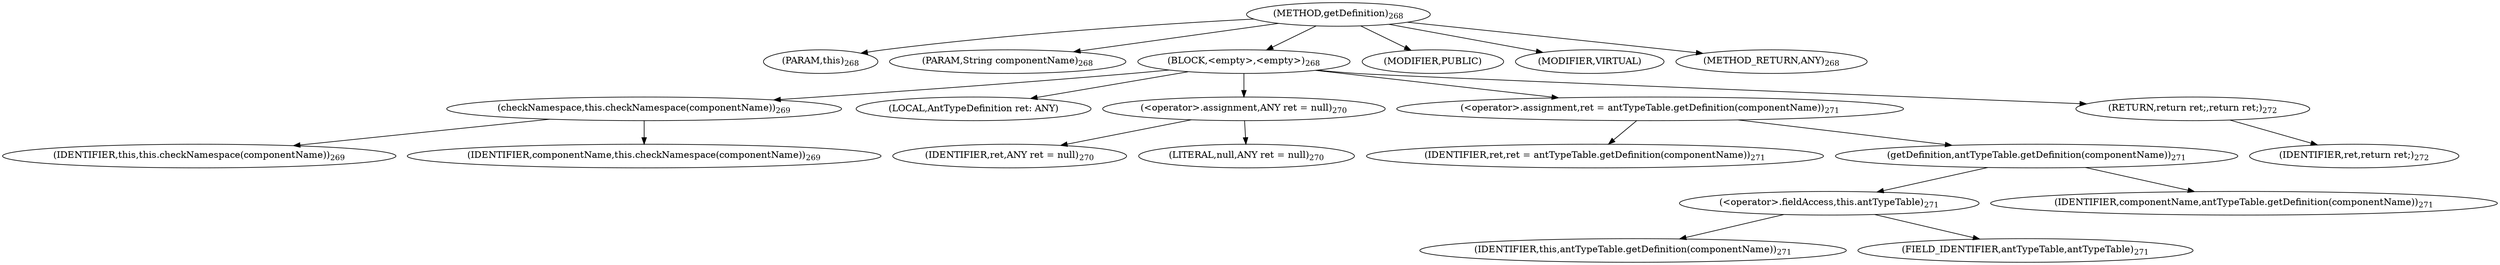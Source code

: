 digraph "getDefinition" {  
"474" [label = <(METHOD,getDefinition)<SUB>268</SUB>> ]
"17" [label = <(PARAM,this)<SUB>268</SUB>> ]
"475" [label = <(PARAM,String componentName)<SUB>268</SUB>> ]
"476" [label = <(BLOCK,&lt;empty&gt;,&lt;empty&gt;)<SUB>268</SUB>> ]
"477" [label = <(checkNamespace,this.checkNamespace(componentName))<SUB>269</SUB>> ]
"16" [label = <(IDENTIFIER,this,this.checkNamespace(componentName))<SUB>269</SUB>> ]
"478" [label = <(IDENTIFIER,componentName,this.checkNamespace(componentName))<SUB>269</SUB>> ]
"479" [label = <(LOCAL,AntTypeDefinition ret: ANY)> ]
"480" [label = <(&lt;operator&gt;.assignment,ANY ret = null)<SUB>270</SUB>> ]
"481" [label = <(IDENTIFIER,ret,ANY ret = null)<SUB>270</SUB>> ]
"482" [label = <(LITERAL,null,ANY ret = null)<SUB>270</SUB>> ]
"483" [label = <(&lt;operator&gt;.assignment,ret = antTypeTable.getDefinition(componentName))<SUB>271</SUB>> ]
"484" [label = <(IDENTIFIER,ret,ret = antTypeTable.getDefinition(componentName))<SUB>271</SUB>> ]
"485" [label = <(getDefinition,antTypeTable.getDefinition(componentName))<SUB>271</SUB>> ]
"486" [label = <(&lt;operator&gt;.fieldAccess,this.antTypeTable)<SUB>271</SUB>> ]
"487" [label = <(IDENTIFIER,this,antTypeTable.getDefinition(componentName))<SUB>271</SUB>> ]
"488" [label = <(FIELD_IDENTIFIER,antTypeTable,antTypeTable)<SUB>271</SUB>> ]
"489" [label = <(IDENTIFIER,componentName,antTypeTable.getDefinition(componentName))<SUB>271</SUB>> ]
"490" [label = <(RETURN,return ret;,return ret;)<SUB>272</SUB>> ]
"491" [label = <(IDENTIFIER,ret,return ret;)<SUB>272</SUB>> ]
"492" [label = <(MODIFIER,PUBLIC)> ]
"493" [label = <(MODIFIER,VIRTUAL)> ]
"494" [label = <(METHOD_RETURN,ANY)<SUB>268</SUB>> ]
  "474" -> "17" 
  "474" -> "475" 
  "474" -> "476" 
  "474" -> "492" 
  "474" -> "493" 
  "474" -> "494" 
  "476" -> "477" 
  "476" -> "479" 
  "476" -> "480" 
  "476" -> "483" 
  "476" -> "490" 
  "477" -> "16" 
  "477" -> "478" 
  "480" -> "481" 
  "480" -> "482" 
  "483" -> "484" 
  "483" -> "485" 
  "485" -> "486" 
  "485" -> "489" 
  "486" -> "487" 
  "486" -> "488" 
  "490" -> "491" 
}
